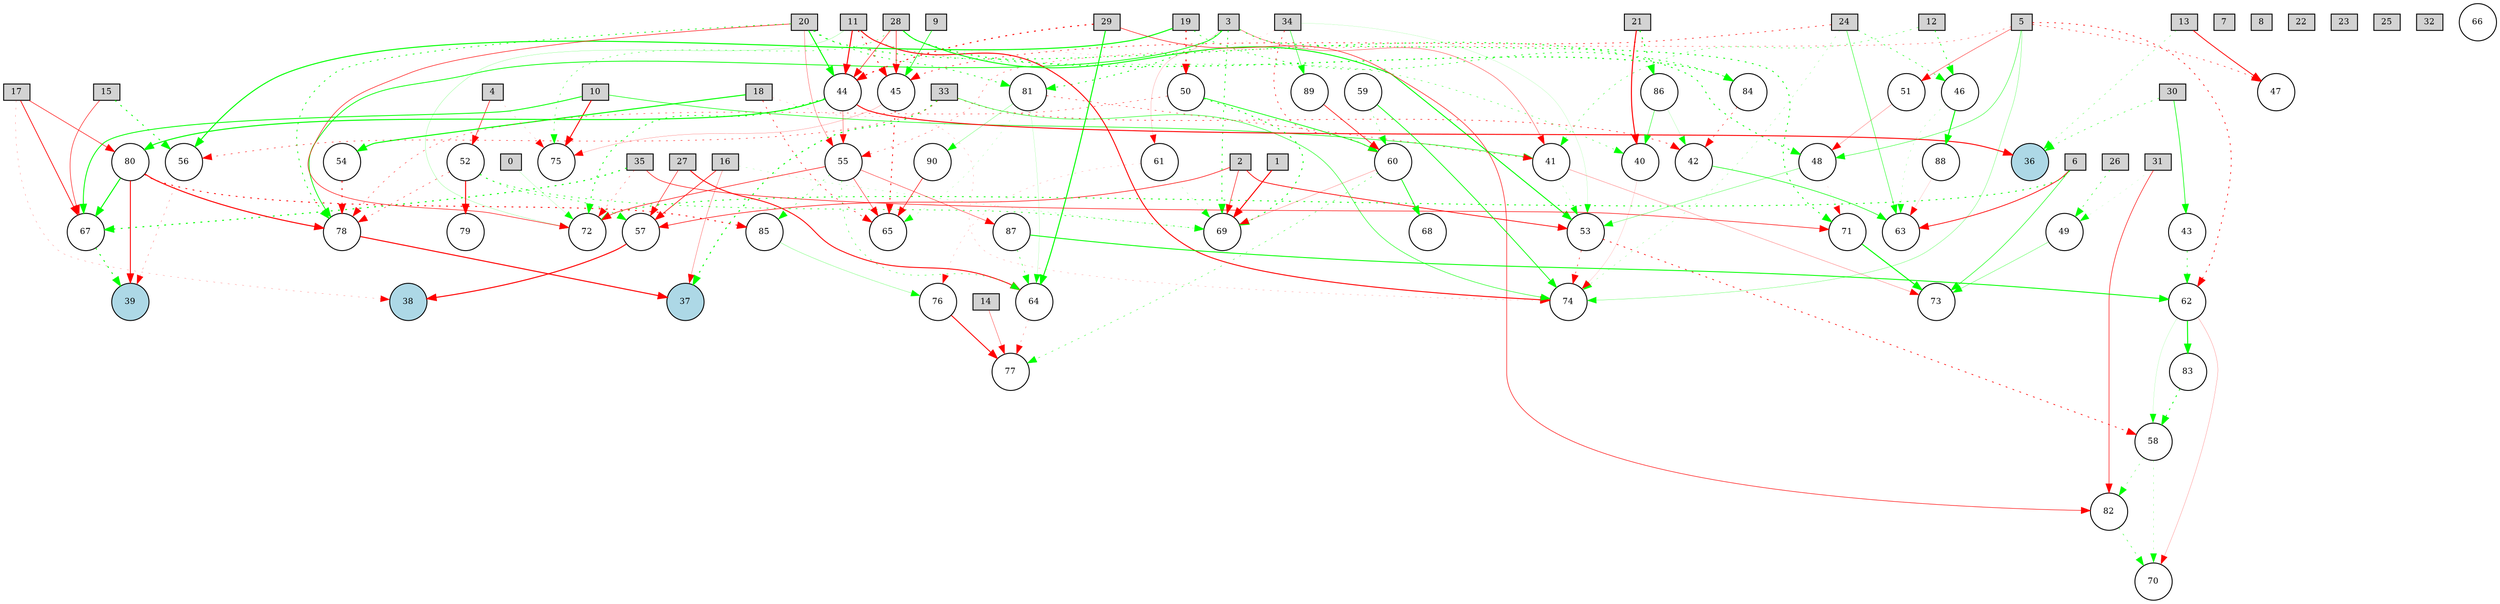 digraph {
	node [fontsize=9 height=0.2 shape=circle width=0.2]
		0 [fillcolor=lightgray shape=box style=filled]
		1 [fillcolor=lightgray shape=box style=filled]
		2 [fillcolor=lightgray shape=box style=filled]
		3 [fillcolor=lightgray shape=box style=filled]
		4 [fillcolor=lightgray shape=box style=filled]
		5 [fillcolor=lightgray shape=box style=filled]
		6 [fillcolor=lightgray shape=box style=filled]
		7 [fillcolor=lightgray shape=box style=filled]
		8 [fillcolor=lightgray shape=box style=filled]
		9 [fillcolor=lightgray shape=box style=filled]
		10 [fillcolor=lightgray shape=box style=filled]
		11 [fillcolor=lightgray shape=box style=filled]
		12 [fillcolor=lightgray shape=box style=filled]
		13 [fillcolor=lightgray shape=box style=filled]
		14 [fillcolor=lightgray shape=box style=filled]
		15 [fillcolor=lightgray shape=box style=filled]
		16 [fillcolor=lightgray shape=box style=filled]
		17 [fillcolor=lightgray shape=box style=filled]
		18 [fillcolor=lightgray shape=box style=filled]
		19 [fillcolor=lightgray shape=box style=filled]
		20 [fillcolor=lightgray shape=box style=filled]
		21 [fillcolor=lightgray shape=box style=filled]
		22 [fillcolor=lightgray shape=box style=filled]
		23 [fillcolor=lightgray shape=box style=filled]
		24 [fillcolor=lightgray shape=box style=filled]
		25 [fillcolor=lightgray shape=box style=filled]
		26 [fillcolor=lightgray shape=box style=filled]
		27 [fillcolor=lightgray shape=box style=filled]
		28 [fillcolor=lightgray shape=box style=filled]
		29 [fillcolor=lightgray shape=box style=filled]
		30 [fillcolor=lightgray shape=box style=filled]
		31 [fillcolor=lightgray shape=box style=filled]
		32 [fillcolor=lightgray shape=box style=filled]
		33 [fillcolor=lightgray shape=box style=filled]
		34 [fillcolor=lightgray shape=box style=filled]
		35 [fillcolor=lightgray shape=box style=filled]
		36 [fillcolor=lightblue style=filled]
		37 [fillcolor=lightblue style=filled]
		38 [fillcolor=lightblue style=filled]
		39 [fillcolor=lightblue style=filled]
		40 [fillcolor=white style=filled]
		41 [fillcolor=white style=filled]
		42 [fillcolor=white style=filled]
		43 [fillcolor=white style=filled]
		44 [fillcolor=white style=filled]
		45 [fillcolor=white style=filled]
		46 [fillcolor=white style=filled]
		47 [fillcolor=white style=filled]
		48 [fillcolor=white style=filled]
		49 [fillcolor=white style=filled]
		50 [fillcolor=white style=filled]
		51 [fillcolor=white style=filled]
		52 [fillcolor=white style=filled]
		53 [fillcolor=white style=filled]
		54 [fillcolor=white style=filled]
		55 [fillcolor=white style=filled]
		56 [fillcolor=white style=filled]
		57 [fillcolor=white style=filled]
		58 [fillcolor=white style=filled]
		59 [fillcolor=white style=filled]
		60 [fillcolor=white style=filled]
		61 [fillcolor=white style=filled]
		62 [fillcolor=white style=filled]
		63 [fillcolor=white style=filled]
		64 [fillcolor=white style=filled]
		65 [fillcolor=white style=filled]
		66 [fillcolor=white style=filled]
		67 [fillcolor=white style=filled]
		68 [fillcolor=white style=filled]
		69 [fillcolor=white style=filled]
		70 [fillcolor=white style=filled]
		71 [fillcolor=white style=filled]
		72 [fillcolor=white style=filled]
		73 [fillcolor=white style=filled]
		74 [fillcolor=white style=filled]
		75 [fillcolor=white style=filled]
		76 [fillcolor=white style=filled]
		77 [fillcolor=white style=filled]
		78 [fillcolor=white style=filled]
		79 [fillcolor=white style=filled]
		80 [fillcolor=white style=filled]
		81 [fillcolor=white style=filled]
		82 [fillcolor=white style=filled]
		83 [fillcolor=white style=filled]
		84 [fillcolor=white style=filled]
		85 [fillcolor=white style=filled]
		86 [fillcolor=white style=filled]
		87 [fillcolor=white style=filled]
		88 [fillcolor=white style=filled]
		89 [fillcolor=white style=filled]
		90 [fillcolor=white style=filled]
			60 -> 69 [color=red penwidth=0.217409216339 style=solid]
			20 -> 72 [color=red penwidth=0.575894638213 style=solid]
			29 -> 44 [color=red penwidth=1.1 style=dotted]
			50 -> 60 [color=green penwidth=0.810874472737 style=solid]
			80 -> 78 [color=red penwidth=1.1 style=solid]
			3 -> 69 [color=green penwidth=0.80067153132 style=dotted]
			5 -> 74 [color=green penwidth=0.254805227817 style=solid]
			6 -> 72 [color=green penwidth=0.917571659146 style=dotted]
			28 -> 75 [color=green penwidth=0.430760271391 style=dotted]
			76 -> 77 [color=red penwidth=0.983803195399 style=solid]
			5 -> 47 [color=red penwidth=0.5370208151 style=dotted]
			10 -> 41 [color=green penwidth=0.635827861387 style=solid]
			4 -> 52 [color=red penwidth=0.615093004458 style=solid]
			52 -> 78 [color=red penwidth=0.458892638964 style=dotted]
			58 -> 82 [color=green penwidth=0.332375947543 style=dotted]
			45 -> 65 [color=red penwidth=0.891051703298 style=dotted]
			19 -> 50 [color=red penwidth=1.1 style=dotted]
			10 -> 75 [color=red penwidth=1.03064865471 style=solid]
			49 -> 73 [color=green penwidth=0.305979456761 style=solid]
			2 -> 53 [color=red penwidth=0.794177121912 style=solid]
			55 -> 87 [color=red penwidth=0.410298291484 style=solid]
			21 -> 40 [color=red penwidth=1.1 style=solid]
			28 -> 53 [color=green penwidth=1.0150085341 style=solid]
			17 -> 67 [color=red penwidth=0.790670870576 style=solid]
			55 -> 64 [color=green penwidth=0.439744980937 style=dotted]
			3 -> 61 [color=red penwidth=0.150715719035 style=solid]
			17 -> 80 [color=red penwidth=0.562550862864 style=solid]
			61 -> 69 [color=green penwidth=0.173417898973 style=dotted]
			18 -> 65 [color=red penwidth=0.625868622031 style=dotted]
			44 -> 72 [color=green penwidth=0.856322304511 style=dotted]
			29 -> 82 [color=red penwidth=0.574054255238 style=solid]
			90 -> 65 [color=red penwidth=0.616278029078 style=solid]
			61 -> 76 [color=red penwidth=0.159179661548 style=dotted]
			44 -> 36 [color=red penwidth=1.01981677317 style=solid]
			44 -> 55 [color=red penwidth=0.355805596996 style=solid]
			89 -> 60 [color=red penwidth=0.70755238769 style=solid]
			9 -> 45 [color=green penwidth=0.672503974993 style=solid]
			33 -> 56 [color=red penwidth=0.507079430214 style=dotted]
			81 -> 41 [color=red penwidth=0.479479473467 style=dotted]
			15 -> 67 [color=red penwidth=0.530256712798 style=solid]
			50 -> 69 [color=green penwidth=0.974226184403 style=dotted]
			24 -> 46 [color=green penwidth=0.570566332467 style=dotted]
			20 -> 44 [color=green penwidth=1.1 style=solid]
			80 -> 85 [color=red penwidth=0.941756974814 style=dotted]
			26 -> 49 [color=green penwidth=0.556149079293 style=dotted]
			33 -> 74 [color=green penwidth=0.521659272455 style=solid]
			16 -> 37 [color=red penwidth=0.277633861723 style=solid]
			86 -> 42 [color=green penwidth=0.131684506277 style=solid]
			16 -> 69 [color=green penwidth=0.166468877854 style=dotted]
			56 -> 39 [color=red penwidth=0.252506784739 style=dotted]
			11 -> 72 [color=green penwidth=0.174975655375 style=solid]
			34 -> 53 [color=green penwidth=0.106390249236 style=solid]
			57 -> 38 [color=red penwidth=1.1 style=solid]
			46 -> 88 [color=green penwidth=1.06903352552 style=solid]
			84 -> 42 [color=red penwidth=0.517725210813 style=dotted]
			52 -> 69 [color=green penwidth=0.641636435221 style=dotted]
			67 -> 39 [color=green penwidth=0.992499628071 style=dotted]
			45 -> 75 [color=red penwidth=0.182657479481 style=solid]
			12 -> 41 [color=green penwidth=0.412257753905 style=dotted]
			42 -> 63 [color=green penwidth=0.638375218786 style=solid]
			6 -> 73 [color=green penwidth=0.554647565101 style=solid]
			62 -> 58 [color=green penwidth=0.116094123814 style=solid]
			53 -> 58 [color=red penwidth=0.757661505404 style=dotted]
			43 -> 62 [color=green penwidth=0.577688450068 style=dotted]
			41 -> 73 [color=red penwidth=0.236464453772 style=solid]
			30 -> 43 [color=green penwidth=0.691156107876 style=solid]
			52 -> 79 [color=red penwidth=1.1 style=solid]
			3 -> 78 [color=green penwidth=0.836506291477 style=solid]
			11 -> 45 [color=red penwidth=0.949835329688 style=dotted]
			62 -> 83 [color=green penwidth=1.1 style=solid]
			46 -> 63 [color=green penwidth=0.176553862399 style=dotted]
			12 -> 46 [color=green penwidth=0.76934371059 style=dotted]
			51 -> 48 [color=red penwidth=0.23734845301 style=solid]
			81 -> 64 [color=green penwidth=0.12546938037 style=solid]
			13 -> 47 [color=red penwidth=0.866866854991 style=solid]
			87 -> 64 [color=green penwidth=0.509415547982 style=dotted]
			48 -> 71 [color=red penwidth=0.104601222024 style=dotted]
			81 -> 90 [color=green penwidth=0.242910655694 style=solid]
			30 -> 36 [color=green penwidth=0.464116366102 style=dotted]
			28 -> 44 [color=red penwidth=0.545751922183 style=solid]
			59 -> 60 [color=green penwidth=0.369648017383 style=dotted]
			24 -> 74 [color=green penwidth=0.210643198122 style=dotted]
			24 -> 63 [color=green penwidth=0.459602163358 style=solid]
			86 -> 40 [color=green penwidth=0.467007819904 style=solid]
			5 -> 62 [color=red penwidth=0.742712603017 style=dotted]
			17 -> 38 [color=red penwidth=0.19877465414 style=dotted]
			2 -> 57 [color=red penwidth=0.639960164269 style=solid]
			11 -> 40 [color=green penwidth=0.402901345539 style=dotted]
			40 -> 74 [color=red penwidth=0.109315216486 style=solid]
			54 -> 78 [color=red penwidth=0.956663163284 style=dotted]
			55 -> 85 [color=green penwidth=0.396857925378 style=dotted]
			60 -> 77 [color=green penwidth=0.415010956526 style=dotted]
			19 -> 84 [color=green penwidth=0.653716820727 style=dotted]
			20 -> 78 [color=green penwidth=0.80317462561 style=dotted]
			34 -> 60 [color=red penwidth=0.642073748816 style=dotted]
			21 -> 86 [color=green penwidth=1.1 style=dotted]
			80 -> 67 [color=green penwidth=1.1 style=solid]
			31 -> 49 [color=green penwidth=0.107611705996 style=dotted]
			20 -> 48 [color=green penwidth=0.893850320867 style=dotted]
			85 -> 76 [color=green penwidth=0.230677704125 style=solid]
			71 -> 73 [color=green penwidth=1.1 style=solid]
			80 -> 39 [color=red penwidth=0.965978068653 style=solid]
			62 -> 70 [color=red penwidth=0.18395538186 style=solid]
			78 -> 37 [color=red penwidth=1.1 style=solid]
			34 -> 44 [color=red penwidth=0.113749711163 style=dotted]
			3 -> 71 [color=green penwidth=0.913725853508 style=dotted]
			10 -> 67 [color=green penwidth=0.929618505663 style=solid]
			18 -> 54 [color=green penwidth=1.1 style=solid]
			31 -> 82 [color=red penwidth=0.587188858849 style=solid]
			83 -> 58 [color=green penwidth=0.939872903872 style=dotted]
			55 -> 72 [color=red penwidth=0.61546258545 style=solid]
			33 -> 37 [color=green penwidth=1.1 style=dotted]
			28 -> 84 [color=green penwidth=1.09006005475 style=dotted]
			88 -> 63 [color=red penwidth=0.106142558305 style=solid]
			44 -> 80 [color=green penwidth=1.1 style=solid]
			33 -> 42 [color=red penwidth=0.599814783416 style=dotted]
			5 -> 55 [color=red penwidth=0.35905265248 style=dotted]
			11 -> 44 [color=red penwidth=1.1 style=solid]
			20 -> 55 [color=red penwidth=0.301751565912 style=solid]
			52 -> 57 [color=green penwidth=0.576315992704 style=dotted]
			35 -> 67 [color=green penwidth=1.1 style=dotted]
			27 -> 57 [color=red penwidth=0.522427979388 style=solid]
			16 -> 57 [color=red penwidth=0.705648057677 style=solid]
			59 -> 74 [color=green penwidth=0.811513297122 style=solid]
			2 -> 69 [color=red penwidth=0.54307659469 style=solid]
			28 -> 45 [color=red penwidth=0.60636371315 style=solid]
			64 -> 77 [color=red penwidth=0.270228270037 style=dotted]
			60 -> 68 [color=green penwidth=0.832452932035 style=solid]
			87 -> 62 [color=green penwidth=0.960236966312 style=solid]
			18 -> 74 [color=red penwidth=0.165336411156 style=dotted]
			27 -> 64 [color=red penwidth=0.9736053971 style=solid]
			0 -> 72 [color=green penwidth=0.119513271558 style=solid]
			41 -> 53 [color=green penwidth=0.208046108902 style=dotted]
			13 -> 36 [color=green penwidth=0.302390297874 style=dotted]
			3 -> 41 [color=red penwidth=0.353106081565 style=solid]
			4 -> 75 [color=red penwidth=0.148333006392 style=dotted]
			55 -> 65 [color=red penwidth=0.458202096877 style=solid]
			15 -> 56 [color=green penwidth=0.936537426479 style=dotted]
			5 -> 48 [color=green penwidth=0.428707241769 style=solid]
			50 -> 78 [color=red penwidth=0.431148071507 style=dotted]
			6 -> 63 [color=red penwidth=0.807001561508 style=solid]
			29 -> 64 [color=green penwidth=1.1 style=solid]
			81 -> 65 [color=green penwidth=0.152971310334 style=dotted]
			35 -> 72 [color=red penwidth=0.317750897275 style=dotted]
			82 -> 70 [color=green penwidth=0.468947539789 style=dotted]
			53 -> 74 [color=red penwidth=0.525498179674 style=dotted]
			14 -> 77 [color=red penwidth=0.33768578265 style=solid]
			34 -> 89 [color=green penwidth=0.505108141693 style=solid]
			35 -> 71 [color=red penwidth=0.608207426843 style=solid]
			3 -> 81 [color=green penwidth=0.813609485493 style=dotted]
			20 -> 81 [color=green penwidth=0.740192186372 style=dotted]
			11 -> 74 [color=red penwidth=1.0221246386 style=solid]
			5 -> 51 [color=red penwidth=0.401263467336 style=solid]
			19 -> 56 [color=green penwidth=1.1 style=solid]
			1 -> 69 [color=red penwidth=1.08643501145 style=solid]
			24 -> 45 [color=red penwidth=0.633129189126 style=dotted]
			48 -> 53 [color=green penwidth=0.310093988594 style=solid]
			58 -> 70 [color=green penwidth=0.215540976313 style=dotted]
}